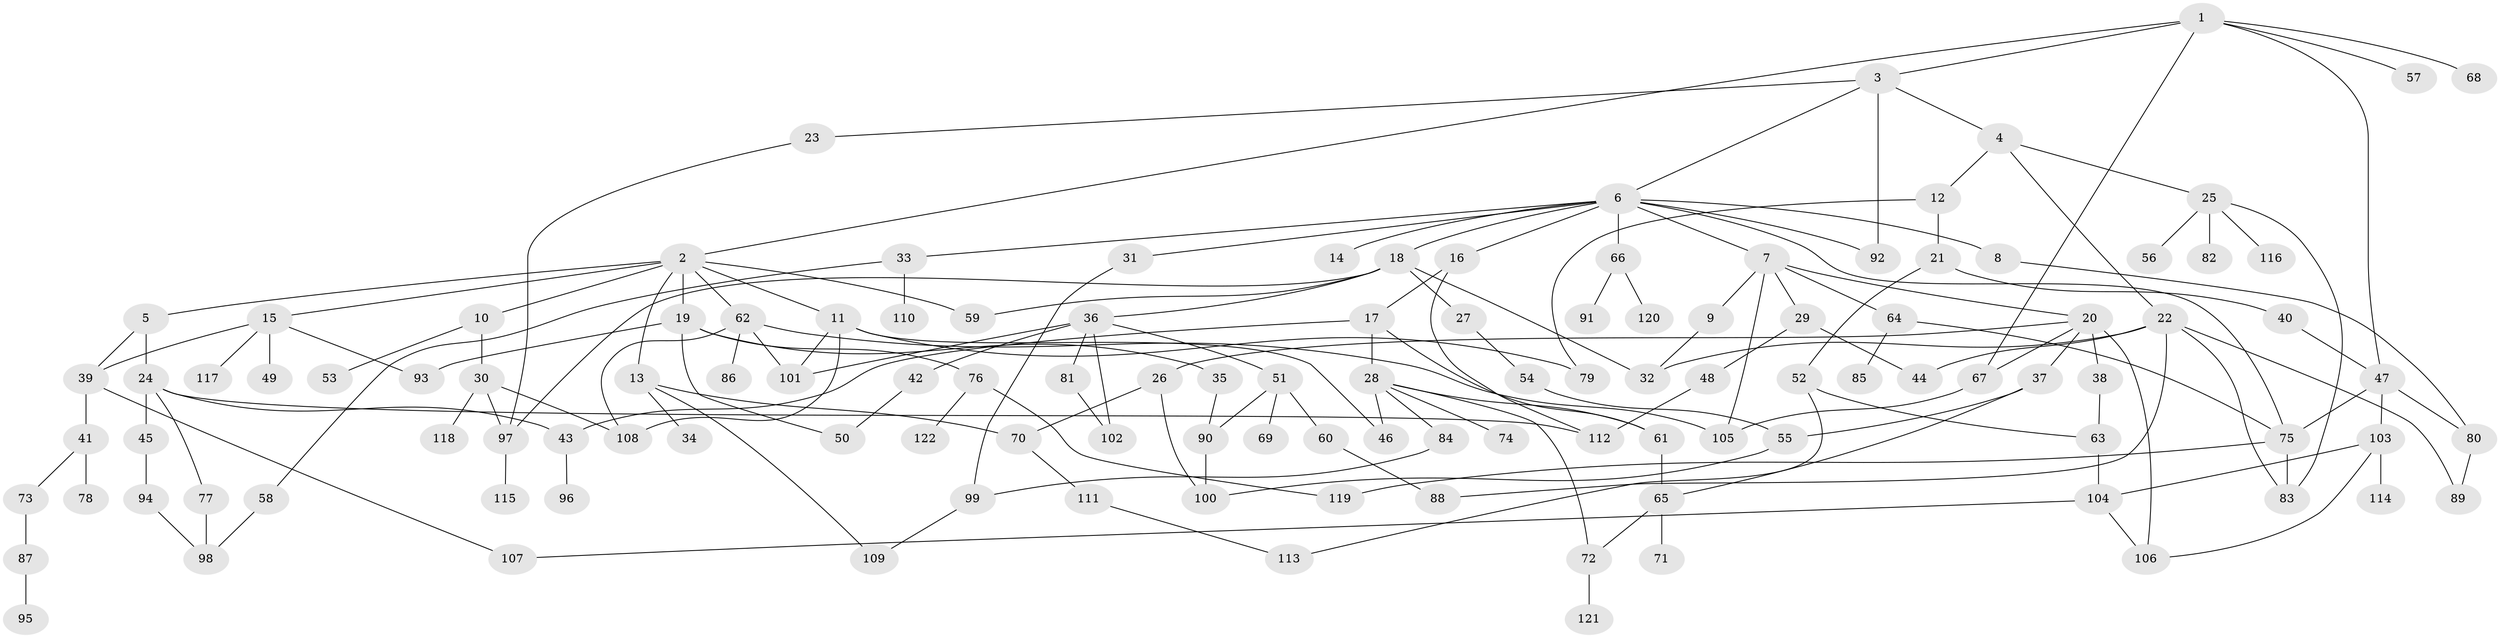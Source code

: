 // Generated by graph-tools (version 1.1) at 2025/25/03/09/25 03:25:28]
// undirected, 122 vertices, 171 edges
graph export_dot {
graph [start="1"]
  node [color=gray90,style=filled];
  1;
  2;
  3;
  4;
  5;
  6;
  7;
  8;
  9;
  10;
  11;
  12;
  13;
  14;
  15;
  16;
  17;
  18;
  19;
  20;
  21;
  22;
  23;
  24;
  25;
  26;
  27;
  28;
  29;
  30;
  31;
  32;
  33;
  34;
  35;
  36;
  37;
  38;
  39;
  40;
  41;
  42;
  43;
  44;
  45;
  46;
  47;
  48;
  49;
  50;
  51;
  52;
  53;
  54;
  55;
  56;
  57;
  58;
  59;
  60;
  61;
  62;
  63;
  64;
  65;
  66;
  67;
  68;
  69;
  70;
  71;
  72;
  73;
  74;
  75;
  76;
  77;
  78;
  79;
  80;
  81;
  82;
  83;
  84;
  85;
  86;
  87;
  88;
  89;
  90;
  91;
  92;
  93;
  94;
  95;
  96;
  97;
  98;
  99;
  100;
  101;
  102;
  103;
  104;
  105;
  106;
  107;
  108;
  109;
  110;
  111;
  112;
  113;
  114;
  115;
  116;
  117;
  118;
  119;
  120;
  121;
  122;
  1 -- 2;
  1 -- 3;
  1 -- 57;
  1 -- 67;
  1 -- 68;
  1 -- 47;
  2 -- 5;
  2 -- 10;
  2 -- 11;
  2 -- 13;
  2 -- 15;
  2 -- 19;
  2 -- 59;
  2 -- 62;
  3 -- 4;
  3 -- 6;
  3 -- 23;
  3 -- 92;
  4 -- 12;
  4 -- 22;
  4 -- 25;
  5 -- 24;
  5 -- 39;
  6 -- 7;
  6 -- 8;
  6 -- 14;
  6 -- 16;
  6 -- 18;
  6 -- 31;
  6 -- 33;
  6 -- 66;
  6 -- 92;
  6 -- 75;
  7 -- 9;
  7 -- 20;
  7 -- 29;
  7 -- 64;
  7 -- 105;
  8 -- 80;
  9 -- 32;
  10 -- 30;
  10 -- 53;
  11 -- 108;
  11 -- 46;
  11 -- 101;
  11 -- 79;
  12 -- 21;
  12 -- 79;
  13 -- 34;
  13 -- 70;
  13 -- 109;
  15 -- 49;
  15 -- 93;
  15 -- 117;
  15 -- 39;
  16 -- 17;
  16 -- 112;
  17 -- 28;
  17 -- 61;
  17 -- 43;
  18 -- 27;
  18 -- 36;
  18 -- 97;
  18 -- 59;
  18 -- 32;
  19 -- 35;
  19 -- 76;
  19 -- 50;
  19 -- 93;
  20 -- 26;
  20 -- 37;
  20 -- 38;
  20 -- 67;
  20 -- 106;
  21 -- 40;
  21 -- 52;
  22 -- 32;
  22 -- 44;
  22 -- 89;
  22 -- 88;
  22 -- 83;
  23 -- 97;
  24 -- 43;
  24 -- 45;
  24 -- 77;
  24 -- 112;
  25 -- 56;
  25 -- 82;
  25 -- 116;
  25 -- 83;
  26 -- 100;
  26 -- 70;
  27 -- 54;
  28 -- 46;
  28 -- 74;
  28 -- 84;
  28 -- 72;
  28 -- 61;
  29 -- 48;
  29 -- 44;
  30 -- 97;
  30 -- 108;
  30 -- 118;
  31 -- 99;
  33 -- 58;
  33 -- 110;
  35 -- 90;
  36 -- 42;
  36 -- 51;
  36 -- 81;
  36 -- 101;
  36 -- 102;
  37 -- 55;
  37 -- 65;
  38 -- 63;
  39 -- 41;
  39 -- 107;
  40 -- 47;
  41 -- 73;
  41 -- 78;
  42 -- 50;
  43 -- 96;
  45 -- 94;
  47 -- 75;
  47 -- 80;
  47 -- 103;
  48 -- 112;
  51 -- 60;
  51 -- 69;
  51 -- 90;
  52 -- 63;
  52 -- 113;
  54 -- 55;
  55 -- 100;
  58 -- 98;
  60 -- 88;
  61 -- 65;
  62 -- 86;
  62 -- 108;
  62 -- 105;
  62 -- 101;
  63 -- 104;
  64 -- 85;
  64 -- 75;
  65 -- 71;
  65 -- 72;
  66 -- 91;
  66 -- 120;
  67 -- 105;
  70 -- 111;
  72 -- 121;
  73 -- 87;
  75 -- 83;
  75 -- 119;
  76 -- 122;
  76 -- 119;
  77 -- 98;
  80 -- 89;
  81 -- 102;
  84 -- 99;
  87 -- 95;
  90 -- 100;
  94 -- 98;
  97 -- 115;
  99 -- 109;
  103 -- 104;
  103 -- 114;
  103 -- 106;
  104 -- 106;
  104 -- 107;
  111 -- 113;
}
